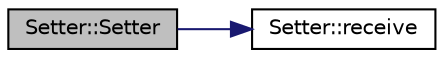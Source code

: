digraph "Setter::Setter"
{
 // LATEX_PDF_SIZE
  edge [fontname="Helvetica",fontsize="10",labelfontname="Helvetica",labelfontsize="10"];
  node [fontname="Helvetica",fontsize="10",shape=record];
  rankdir="LR";
  Node1 [label="Setter::Setter",height=0.2,width=0.4,color="black", fillcolor="grey75", style="filled", fontcolor="black",tooltip=" "];
  Node1 -> Node2 [color="midnightblue",fontsize="10",style="solid",fontname="Helvetica"];
  Node2 [label="Setter::receive",height=0.2,width=0.4,color="black", fillcolor="white", style="filled",URL="$classSetter.html#af09eae59e5c10d65c5cb7a1936d826cd",tooltip=" "];
}
